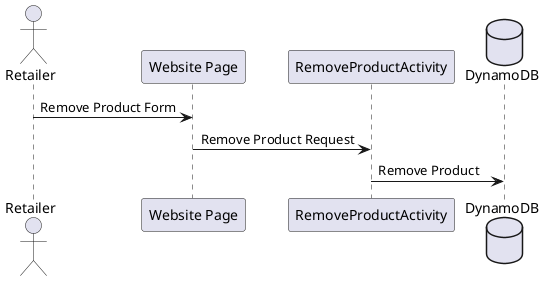 @startuml
'https://plantuml.com/sequence-diagram

actor "Retailer" as client
participant "Website Page" as apiGateway
participant "RemoveProductActivity" as removeProductActivity
database "DynamoDB" as dynamoDB

client -> apiGateway : Remove Product Form
apiGateway -> removeProductActivity : Remove Product Request
removeProductActivity -> dynamoDB : Remove Product

@enduml